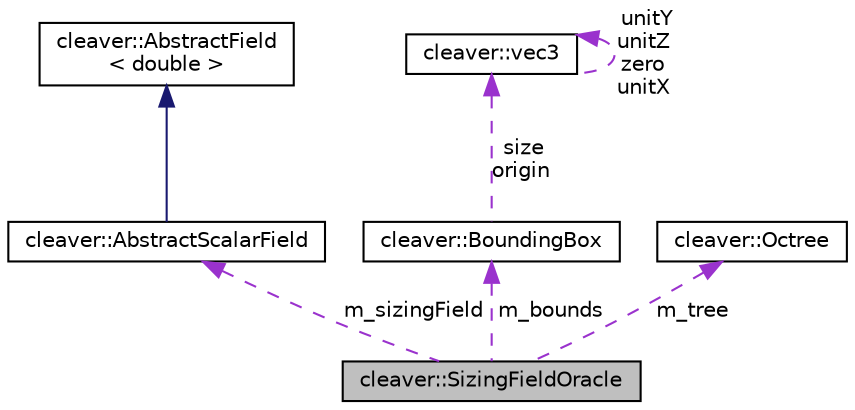 digraph "cleaver::SizingFieldOracle"
{
  edge [fontname="Helvetica",fontsize="10",labelfontname="Helvetica",labelfontsize="10"];
  node [fontname="Helvetica",fontsize="10",shape=record];
  Node1 [label="cleaver::SizingFieldOracle",height=0.2,width=0.4,color="black", fillcolor="grey75", style="filled", fontcolor="black"];
  Node2 -> Node1 [dir="back",color="darkorchid3",fontsize="10",style="dashed",label=" m_sizingField" ,fontname="Helvetica"];
  Node2 [label="cleaver::AbstractScalarField",height=0.2,width=0.4,color="black", fillcolor="white", style="filled",URL="$classcleaver_1_1_abstract_scalar_field.html"];
  Node3 -> Node2 [dir="back",color="midnightblue",fontsize="10",style="solid",fontname="Helvetica"];
  Node3 [label="cleaver::AbstractField\l\< double \>",height=0.2,width=0.4,color="black", fillcolor="white", style="filled",URL="$classcleaver_1_1_abstract_field.html"];
  Node4 -> Node1 [dir="back",color="darkorchid3",fontsize="10",style="dashed",label=" m_bounds" ,fontname="Helvetica"];
  Node4 [label="cleaver::BoundingBox",height=0.2,width=0.4,color="black", fillcolor="white", style="filled",URL="$classcleaver_1_1_bounding_box.html"];
  Node5 -> Node4 [dir="back",color="darkorchid3",fontsize="10",style="dashed",label=" size\norigin" ,fontname="Helvetica"];
  Node5 [label="cleaver::vec3",height=0.2,width=0.4,color="black", fillcolor="white", style="filled",URL="$classcleaver_1_1vec3.html"];
  Node5 -> Node5 [dir="back",color="darkorchid3",fontsize="10",style="dashed",label=" unitY\nunitZ\nzero\nunitX" ,fontname="Helvetica"];
  Node6 -> Node1 [dir="back",color="darkorchid3",fontsize="10",style="dashed",label=" m_tree" ,fontname="Helvetica"];
  Node6 [label="cleaver::Octree",height=0.2,width=0.4,color="black", fillcolor="white", style="filled",URL="$classcleaver_1_1_octree.html"];
}
